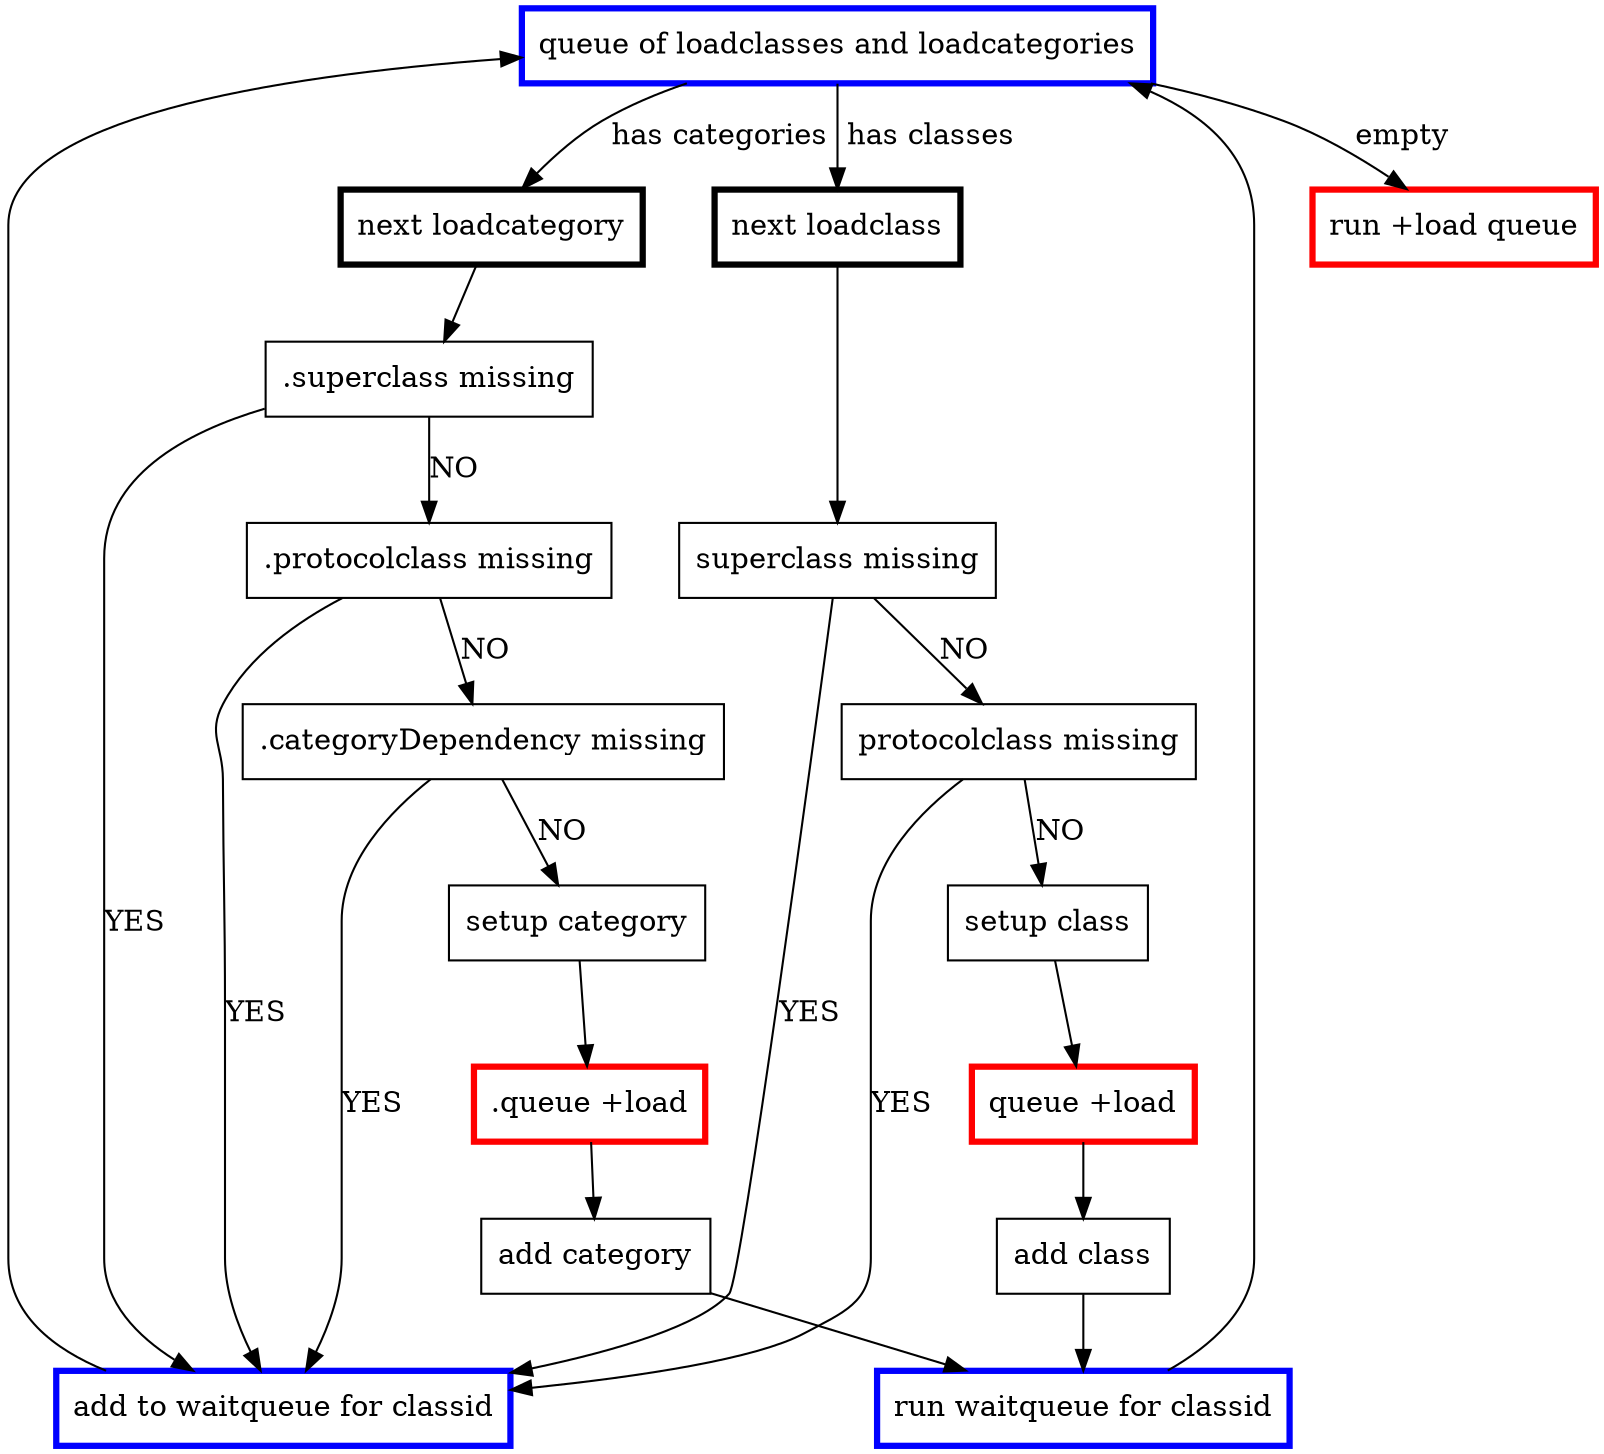digraph loading
{
   node [ shape="box"]


   "queue of loadclasses and loadcategories" -> "next loadclass"     [ label=" has classes"]
   "queue of loadclasses and loadcategories" -> "next loadcategory"  [ label=" has categories"]
   "queue of loadclasses and loadcategories" -> "run +load queue" [ label=" empty "]

   { rank = same; "next loadclass"; "next loadcategory"; "run +load queue"}

   "next loadclass"        -> "superclass missing"
   "superclass missing"    -> "add to waitqueue for classid"         [ label="YES"]
   "superclass missing"    -> "protocolclass missing"   [ label="NO"]
   "protocolclass missing" -> "add to waitqueue for classid"          [ label="YES"]
   "protocolclass missing" -> "setup class"              [ label="NO"]
   "setup class"           -> "queue +load"
   "queue +load"           -> "add class"
   "add class"             -> "run waitqueue for classid"
   "run waitqueue for classid" -> "queue of loadclasses and loadcategories"
   "add to waitqueue for classid" -> "queue of loadclasses and loadcategories"


   "next loadcategory"      -> ".superclass missing"
   ".superclass missing"    -> "add to waitqueue for classid"         [ label="YES"]
   ".superclass missing"    -> ".protocolclass missing"   [ label="NO"]
   ".protocolclass missing" -> "add to waitqueue for classid"          [ label="YES"]
   ".protocolclass missing" -> ".categoryDependency missing"           [ label="NO"]
   ".categoryDependency missing" -> "add to waitqueue for classid"     [ label="YES"]
   ".categoryDependency missing" -> "setup category"                   [ label="NO"]
   "setup category"         -> ".queue +load"
   ".queue +load"           -> "add category"
   "add category"           -> "run waitqueue for classid"

   "queue +load"        [ color="red",penwidth=3]
   ".queue +load"       [ color="red",penwidth=3]
   "next loadclass"     [ penwidth=3]
   "next loadcategory"  [ penwidth=3]
   "run +load queue"    [ color="red", penwidth=3]

   "queue of loadclasses and loadcategories" [ color="blue", penwidth=3]

   { rank = same; "run waitqueue for classid" ; "add to waitqueue for classid" }

   "run waitqueue for classid"               [ color="blue", penwidth=3]
   "add to waitqueue for classid"            [ color="blue", penwidth=3]
}